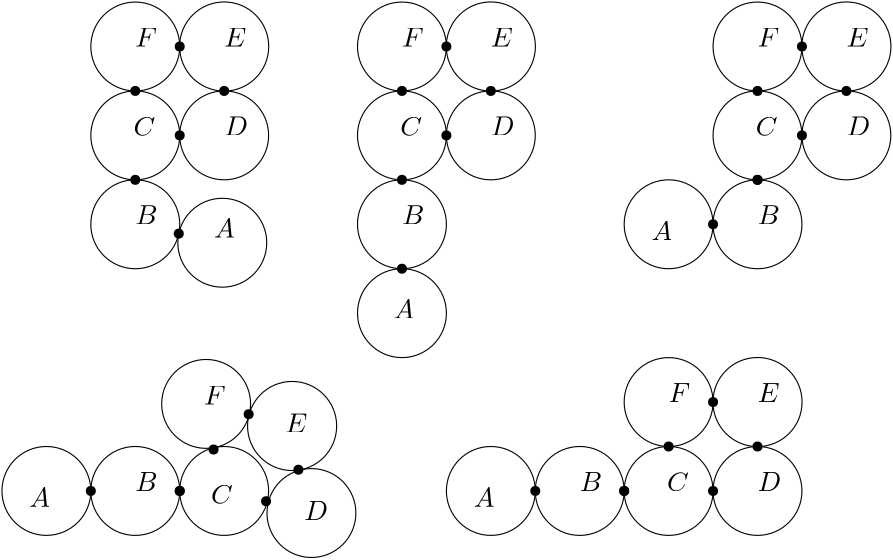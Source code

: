 <?xml version="1.0"?>
<!DOCTYPE ipe SYSTEM "ipe.dtd">
<ipe version="70107" creator="Ipe 7.1.8">
<info created="D:20140602200841" modified="D:20160215180121"/>
<ipestyle name="basic">
<symbol name="arrow/arc(spx)">
<path stroke="sym-stroke" fill="sym-stroke" pen="sym-pen">
0 0 m
-1 0.333 l
-1 -0.333 l
h
</path>
</symbol>
<symbol name="arrow/farc(spx)">
<path stroke="sym-stroke" fill="white" pen="sym-pen">
0 0 m
-1 0.333 l
-1 -0.333 l
h
</path>
</symbol>
<symbol name="mark/circle(sx)" transformations="translations">
<path fill="sym-stroke">
0.6 0 0 0.6 0 0 e
0.4 0 0 0.4 0 0 e
</path>
</symbol>
<symbol name="mark/disk(sx)" transformations="translations">
<path fill="sym-stroke">
0.6 0 0 0.6 0 0 e
</path>
</symbol>
<symbol name="mark/fdisk(sfx)" transformations="translations">
<group>
<path fill="sym-fill">
0.5 0 0 0.5 0 0 e
</path>
<path fill="sym-stroke" fillrule="eofill">
0.6 0 0 0.6 0 0 e
0.4 0 0 0.4 0 0 e
</path>
</group>
</symbol>
<symbol name="mark/box(sx)" transformations="translations">
<path fill="sym-stroke" fillrule="eofill">
-0.6 -0.6 m
0.6 -0.6 l
0.6 0.6 l
-0.6 0.6 l
h
-0.4 -0.4 m
0.4 -0.4 l
0.4 0.4 l
-0.4 0.4 l
h
</path>
</symbol>
<symbol name="mark/square(sx)" transformations="translations">
<path fill="sym-stroke">
-0.6 -0.6 m
0.6 -0.6 l
0.6 0.6 l
-0.6 0.6 l
h
</path>
</symbol>
<symbol name="mark/fsquare(sfx)" transformations="translations">
<group>
<path fill="sym-fill">
-0.5 -0.5 m
0.5 -0.5 l
0.5 0.5 l
-0.5 0.5 l
h
</path>
<path fill="sym-stroke" fillrule="eofill">
-0.6 -0.6 m
0.6 -0.6 l
0.6 0.6 l
-0.6 0.6 l
h
-0.4 -0.4 m
0.4 -0.4 l
0.4 0.4 l
-0.4 0.4 l
h
</path>
</group>
</symbol>
<symbol name="mark/cross(sx)" transformations="translations">
<group>
<path fill="sym-stroke">
-0.43 -0.57 m
0.57 0.43 l
0.43 0.57 l
-0.57 -0.43 l
h
</path>
<path fill="sym-stroke">
-0.43 0.57 m
0.57 -0.43 l
0.43 -0.57 l
-0.57 0.43 l
h
</path>
</group>
</symbol>
<symbol name="arrow/fnormal(spx)">
<path stroke="sym-stroke" fill="white" pen="sym-pen">
0 0 m
-1 0.333 l
-1 -0.333 l
h
</path>
</symbol>
<symbol name="arrow/pointed(spx)">
<path stroke="sym-stroke" fill="sym-stroke" pen="sym-pen">
0 0 m
-1 0.333 l
-0.8 0 l
-1 -0.333 l
h
</path>
</symbol>
<symbol name="arrow/fpointed(spx)">
<path stroke="sym-stroke" fill="white" pen="sym-pen">
0 0 m
-1 0.333 l
-0.8 0 l
-1 -0.333 l
h
</path>
</symbol>
<symbol name="arrow/linear(spx)">
<path stroke="sym-stroke" pen="sym-pen">
-1 0.333 m
0 0 l
-1 -0.333 l
</path>
</symbol>
<symbol name="arrow/fdouble(spx)">
<path stroke="sym-stroke" fill="white" pen="sym-pen">
0 0 m
-1 0.333 l
-1 -0.333 l
h
-1 0 m
-2 0.333 l
-2 -0.333 l
h
</path>
</symbol>
<symbol name="arrow/double(spx)">
<path stroke="sym-stroke" fill="sym-stroke" pen="sym-pen">
0 0 m
-1 0.333 l
-1 -0.333 l
h
-1 0 m
-2 0.333 l
-2 -0.333 l
h
</path>
</symbol>
<pen name="heavier" value="0.8"/>
<pen name="fat" value="1.2"/>
<pen name="ultrafat" value="2"/>
<symbolsize name="large" value="5"/>
<symbolsize name="small" value="2"/>
<symbolsize name="tiny" value="1.1"/>
<arrowsize name="large" value="10"/>
<arrowsize name="small" value="5"/>
<arrowsize name="tiny" value="3"/>
<color name="red" value="1 0 0"/>
<color name="green" value="0 1 0"/>
<color name="blue" value="0 0 1"/>
<color name="yellow" value="1 1 0"/>
<color name="orange" value="1 0.647 0"/>
<color name="gold" value="1 0.843 0"/>
<color name="purple" value="0.627 0.125 0.941"/>
<color name="gray" value="0.745"/>
<color name="brown" value="0.647 0.165 0.165"/>
<color name="navy" value="0 0 0.502"/>
<color name="pink" value="1 0.753 0.796"/>
<color name="seagreen" value="0.18 0.545 0.341"/>
<color name="turquoise" value="0.251 0.878 0.816"/>
<color name="violet" value="0.933 0.51 0.933"/>
<color name="darkblue" value="0 0 0.545"/>
<color name="darkcyan" value="0 0.545 0.545"/>
<color name="darkgray" value="0.663"/>
<color name="darkgreen" value="0 0.392 0"/>
<color name="darkmagenta" value="0.545 0 0.545"/>
<color name="darkorange" value="1 0.549 0"/>
<color name="darkred" value="0.545 0 0"/>
<color name="lightblue" value="0.678 0.847 0.902"/>
<color name="lightcyan" value="0.878 1 1"/>
<color name="lightgray" value="0.827"/>
<color name="lightgreen" value="0.565 0.933 0.565"/>
<color name="lightyellow" value="1 1 0.878"/>
<dashstyle name="dashed" value="[4] 0"/>
<dashstyle name="dotted" value="[1 3] 0"/>
<dashstyle name="dash dotted" value="[4 2 1 2] 0"/>
<dashstyle name="dash dot dotted" value="[4 2 1 2 1 2] 0"/>
<textsize name="large" value="\large"/>
<textsize name="Large" value="\Large"/>
<textsize name="LARGE" value="\LARGE"/>
<textsize name="huge" value="\huge"/>
<textsize name="Huge" value="\Huge"/>
<textsize name="small" value="\small"/>
<textsize name="footnote" value="\footnotesize"/>
<textsize name="tiny" value="\tiny"/>
<textstyle name="center" begin="\begin{center}" end="\end{center}"/>
<textstyle name="itemize" begin="\begin{itemize}" end="\end{itemize}"/>
<textstyle name="item" begin="\begin{itemize}\item{}" end="\end{itemize}"/>
<gridsize name="4 pts" value="4"/>
<gridsize name="8 pts (~3 mm)" value="8"/>
<gridsize name="16 pts (~6 mm)" value="16"/>
<gridsize name="32 pts (~12 mm)" value="32"/>
<gridsize name="10 pts (~3.5 mm)" value="10"/>
<gridsize name="20 pts (~7 mm)" value="20"/>
<gridsize name="14 pts (~5 mm)" value="14"/>
<gridsize name="28 pts (~10 mm)" value="28"/>
<gridsize name="56 pts (~20 mm)" value="56"/>
<anglesize name="90 deg" value="90"/>
<anglesize name="60 deg" value="60"/>
<anglesize name="45 deg" value="45"/>
<anglesize name="30 deg" value="30"/>
<anglesize name="22.5 deg" value="22.5"/>
<tiling name="falling" angle="-60" step="4" width="1"/>
<tiling name="rising" angle="30" step="4" width="1"/>
</ipestyle>
<ipestyle name="bigpaper">
<layout paper="10000 6000" origin="0 0" frame="10000 6000"/>
<titlestyle pos="10 10" size="LARGE" color="title"  valign="baseline"/>
</ipestyle>
<page>
<layer name="alpha"/>
<view layers="alpha" active="alpha"/>
<path layer="alpha" matrix="1 0 0 1 576 48" stroke="black">
16 0 0 16 256 704 e
</path>
<path matrix="1 0 0 1 576 48" stroke="black">
16.0402 0 0 16.0402 288 704 e
</path>
<path matrix="1 0 0 1 576 48" stroke="black">
16 0 0 16 288 672 e
</path>
<path matrix="1 0 0 1 576 48" stroke="black">
16.0016 0 0 16.0016 256 672 e
</path>
<path matrix="1 0 0 1 576 48" stroke="black">
16.0047 0 0 16.0047 256 640 e
</path>
<path matrix="1 0 0 1 576 48" stroke="black">
16 0 0 16 256 608 e
</path>
<use matrix="1 0 0 1 576 48" name="mark/disk(sx)" pos="256 624" size="normal" stroke="black"/>
<use matrix="1 0 0 1 576 48" name="mark/disk(sx)" pos="256 656" size="normal" stroke="black"/>
<use matrix="1 0 0 1 576 48" name="mark/disk(sx)" pos="256 688" size="normal" stroke="black"/>
<use matrix="1 0 0 1 576 48" name="mark/disk(sx)" pos="272 704" size="normal" stroke="black"/>
<use matrix="1 0 0 1 576 48" name="mark/disk(sx)" pos="288 688" size="normal" stroke="black"/>
<path matrix="1 0 0 1 704 48" stroke="black">
16 0 0 16 256 704 e
</path>
<path matrix="1 0 0 1 704 48" stroke="black">
16.0402 0 0 16.0402 288 704 e
</path>
<path matrix="1 0 0 1 704 48" stroke="black">
16 0 0 16 288 672 e
</path>
<path matrix="1 0 0 1 704 48" stroke="black">
16.0016 0 0 16.0016 256 672 e
</path>
<path matrix="1 0 0 1 704 48" stroke="black">
16.0047 0 0 16.0047 256 640 e
</path>
<path matrix="1 0 0 1 672 80" stroke="black">
16 0 0 16 256 608 e
</path>
<use matrix="1 0 0 1 704 48" name="mark/disk(sx)" pos="256 656" size="normal" stroke="black"/>
<use matrix="1 0 0 1 704 48" name="mark/disk(sx)" pos="256 688" size="normal" stroke="black"/>
<use matrix="1 0 0 1 704 48" name="mark/disk(sx)" pos="272 704" size="normal" stroke="black"/>
<use matrix="1 0 0 1 704 48" name="mark/disk(sx)" pos="288 688" size="normal" stroke="black"/>
<use matrix="1 0 0 1 704 80" name="mark/disk(sx)" pos="256 624" size="normal" stroke="black"/>
<use matrix="1 0 0 1 768 0" name="mark/disk(sx)" pos="80 720" size="normal" stroke="black"/>
<use matrix="1 0 0 1 768 0" name="mark/disk(sx)" pos="208 720" size="normal" stroke="black"/>
<use matrix="1 0 0 1 768 0" name="mark/disk(sx)" pos="176 688" size="normal" stroke="black"/>
<path matrix="1 0 0 1 480 48" stroke="black">
16 0 0 16 256 704 e
</path>
<path matrix="1 0 0 1 480 48" stroke="black">
16.0402 0 0 16.0402 288 704 e
</path>
<path matrix="1 0 0 1 480 48" stroke="black">
16 0 0 16 288 672 e
</path>
<path matrix="1 0 0 1 480 48" stroke="black">
16.0016 0 0 16.0016 256 672 e
</path>
<path matrix="1 0 0 1 480 48" stroke="black">
16.0047 0 0 16.0047 256 640 e
</path>
<use matrix="1 0 0 1 480 48" name="mark/disk(sx)" pos="256 656" size="normal" stroke="black"/>
<use matrix="1 0 0 1 480 48" name="mark/disk(sx)" pos="256 688" size="normal" stroke="black"/>
<use matrix="1 0 0 1 480 48" name="mark/disk(sx)" pos="272 704" size="normal" stroke="black"/>
<use matrix="1 0 0 1 480 48" name="mark/disk(sx)" pos="288 688" size="normal" stroke="black"/>
<use matrix="1 0 0 1 672 0" name="mark/disk(sx)" pos="80 720" size="normal" stroke="black"/>
<path matrix="1 0 0 1 511.325 73.3578" stroke="black">
16 0 0 16 256 608 e
</path>
<use matrix="1 0 0 1 495.653 60.6361" name="mark/disk(sx)" pos="256 624" size="normal" stroke="black"/>
<text transformations="translations" pos="764.32 683.224" stroke="black" type="label" width="7.472" height="6.808" depth="0" valign="baseline">$A$</text>
<text matrix="1 0 0 1 64.634 -29.1311" transformations="translations" pos="764.32 683.224" stroke="black" type="label" width="7.472" height="6.808" depth="0" valign="baseline">$A$</text>
<text matrix="1 0 0 1 157.488 -0.9108" transformations="translations" pos="764.32 683.224" stroke="black" type="label" width="7.472" height="6.808" depth="0" valign="baseline">$A$</text>
<path matrix="1 0 0 1 672 -80" stroke="black">
16 0 0 16 256 704 e
</path>
<path matrix="1 0 0 1 672 -80" stroke="black">
16.0402 0 0 16.0402 288 704 e
</path>
<path matrix="1 0 0 1 672 -80" stroke="black">
16 0 0 16 288 672 e
</path>
<path matrix="1 0 0 1 672 -80" stroke="black">
16.0016 0 0 16.0016 256 672 e
</path>
<path matrix="1 0 0 1 640 -48" stroke="black">
16.0047 0 0 16.0047 256 640 e
</path>
<path matrix="1 0 0 1 608 -16" stroke="black">
16 0 0 16 256 608 e
</path>
<use matrix="1 0 0 1 656 -64" name="mark/disk(sx)" pos="256 656" size="normal" stroke="black"/>
<use matrix="1 0 0 1 672 -80" name="mark/disk(sx)" pos="256 688" size="normal" stroke="black"/>
<use matrix="1 0 0 1 672 -80" name="mark/disk(sx)" pos="272 704" size="normal" stroke="black"/>
<use matrix="1 0 0 1 672 -80" name="mark/disk(sx)" pos="288 688" size="normal" stroke="black"/>
<use matrix="1 0 0 1 656 -32" name="mark/disk(sx)" pos="256 624" size="normal" stroke="black"/>
<use matrix="1 0 0 1 736 -128" name="mark/disk(sx)" pos="208 720" size="normal" stroke="black"/>
<use matrix="1 0 0 1 704 -96" name="mark/disk(sx)" pos="176 688" size="normal" stroke="black"/>
<text matrix="1 0 0 1 93.488 -96.9108" transformations="translations" pos="764.32 683.224" stroke="black" type="label" width="7.472" height="6.808" depth="0" valign="baseline">$A$</text>
<text matrix="1 0 0 1 -176 -128" transformations="translations" pos="1072 720" stroke="black" type="label" width="8.057" height="6.808" depth="0" valign="baseline">$B$</text>
<text matrix="1 0 0 1 -112 -32" transformations="translations" pos="1072 720" stroke="black" type="label" width="8.057" height="6.808" depth="0" valign="baseline">$B$</text>
<text matrix="1 0 0 1 -240 -32" transformations="translations" pos="1072 720" stroke="black" type="label" width="8.057" height="6.808" depth="0" valign="baseline">$B$</text>
<text matrix="1 0 0 1 -336 -32" transformations="translations" pos="1072 720" stroke="black" type="label" width="8.057" height="6.808" depth="0" valign="baseline">$B$</text>
<path matrix="1 0 0 1 505.505 -80.6693" stroke="black">
16 0 0 16 256 704 e
</path>
<path matrix="1 0 0 1 504.459 -88.6185" stroke="black">
16.0402 0 0 16.0402 288 704 e
</path>
<path matrix="1 0 0 1 511.413 -87.9477" stroke="black">
16 0 0 16 288 672 e
</path>
<path matrix="1 0 0 1 512 -80" stroke="black">
16.0016 0 0 16.0016 256 672 e
</path>
<path matrix="1 0 0 1 480 -48" stroke="black">
16.0047 0 0 16.0047 256 640 e
</path>
<path matrix="1 0 0 1 448 -16" stroke="black">
16 0 0 16 256 608 e
</path>
<use matrix="1 0 0 1 496 -64" name="mark/disk(sx)" pos="256 656" size="normal" stroke="black"/>
<use matrix="1 0 0 1 527.085 -99.6954" name="mark/disk(sx)" pos="256 688" size="normal" stroke="black"/>
<use matrix="1 0 0 1 492.185 -97.0925" name="mark/disk(sx)" pos="272 704" size="normal" stroke="black"/>
<use matrix="1 0 0 1 488.812 -68.3788" name="mark/disk(sx)" pos="288 688" size="normal" stroke="black"/>
<use matrix="1 0 0 1 496 -32" name="mark/disk(sx)" pos="256 624" size="normal" stroke="black"/>
<use matrix="1 0 0 1 586.717 -120.366" name="mark/disk(sx)" pos="208 720" size="normal" stroke="black"/>
<use matrix="1 0 0 1 544 -96" name="mark/disk(sx)" pos="176 688" size="normal" stroke="black"/>
<text matrix="1 0 0 1 -66.512 -96.9108" transformations="translations" pos="764.32 683.224" stroke="black" type="label" width="7.472" height="6.808" depth="0" valign="baseline">$A$</text>
<text matrix="1 0 0 1 -336 -128" transformations="translations" pos="1072 720" stroke="black" type="label" width="8.057" height="6.808" depth="0" valign="baseline">$B$</text>
<text transformations="translations" pos="735.394 719.905" stroke="black" type="label" width="7.833" height="6.808" depth="0" valign="baseline">$C$</text>
<text transformations="translations" pos="768 720" stroke="black" type="label" width="8.525" height="6.808" depth="0" valign="baseline">$D$</text>
<text transformations="translations" pos="736 752" stroke="black" type="label" width="7.79" height="6.808" depth="0" valign="baseline">$F$</text>
<text transformations="translations" pos="768 752" stroke="black" type="label" width="7.929" height="6.808" depth="0" valign="baseline">$E$</text>
<text matrix="1 0 0 1 96 0" transformations="translations" pos="735.394 719.905" stroke="black" type="label" width="7.833" height="6.808" depth="0" valign="baseline">$C$</text>
<text matrix="1 0 0 1 96 0" transformations="translations" pos="768 720" stroke="black" type="label" width="8.525" height="6.808" depth="0" valign="baseline">$D$</text>
<text matrix="1 0 0 1 96 0" transformations="translations" pos="736 752" stroke="black" type="label" width="7.79" height="6.808" depth="0" valign="baseline">$F$</text>
<text matrix="1 0 0 1 96 0" transformations="translations" pos="768 752" stroke="black" type="label" width="7.929" height="6.808" depth="0" valign="baseline">$E$</text>
<text matrix="1 0 0 1 224 0" transformations="translations" pos="735.394 719.905" stroke="black" type="label" width="7.833" height="6.808" depth="0" valign="baseline">$C$</text>
<text matrix="1 0 0 1 224 0" transformations="translations" pos="768 720" stroke="black" type="label" width="8.525" height="6.808" depth="0" valign="baseline">$D$</text>
<text matrix="1 0 0 1 224 0" transformations="translations" pos="736 752" stroke="black" type="label" width="7.79" height="6.808" depth="0" valign="baseline">$F$</text>
<text matrix="1 0 0 1 224 0" transformations="translations" pos="768 752" stroke="black" type="label" width="7.929" height="6.808" depth="0" valign="baseline">$E$</text>
<text matrix="1 0 0 1 192 -128" transformations="translations" pos="735.394 719.905" stroke="black" type="label" width="7.833" height="6.808" depth="0" valign="baseline">$C$</text>
<text matrix="1 0 0 1 192 -128" transformations="translations" pos="768 720" stroke="black" type="label" width="8.525" height="6.808" depth="0" valign="baseline">$D$</text>
<text matrix="1 0 0 1 192 -128" transformations="translations" pos="736 752" stroke="black" type="label" width="7.79" height="6.808" depth="0" valign="baseline">$F$</text>
<text matrix="1 0 0 1 192 -128" transformations="translations" pos="768 752" stroke="black" type="label" width="7.929" height="6.808" depth="0" valign="baseline">$E$</text>
<text matrix="1 0 0 1 27.9035 -132.552" transformations="translations" pos="735.394 719.905" stroke="black" type="label" width="7.833" height="6.808" depth="0" valign="baseline">$C$</text>
<text matrix="1 0 0 1 28.8138 -138.469" transformations="translations" pos="768 720" stroke="black" type="label" width="8.525" height="6.808" depth="0" valign="baseline">$D$</text>
<text matrix="1 0 0 1 24.7173 -128.91" transformations="translations" pos="736 752" stroke="black" type="label" width="7.79" height="6.808" depth="0" valign="baseline">$F$</text>
<text matrix="1 0 0 1 21.9863 -138.924" transformations="translations" pos="768 752" stroke="black" type="label" width="7.929" height="6.808" depth="0" valign="baseline">$E$</text>
</page>
</ipe>
